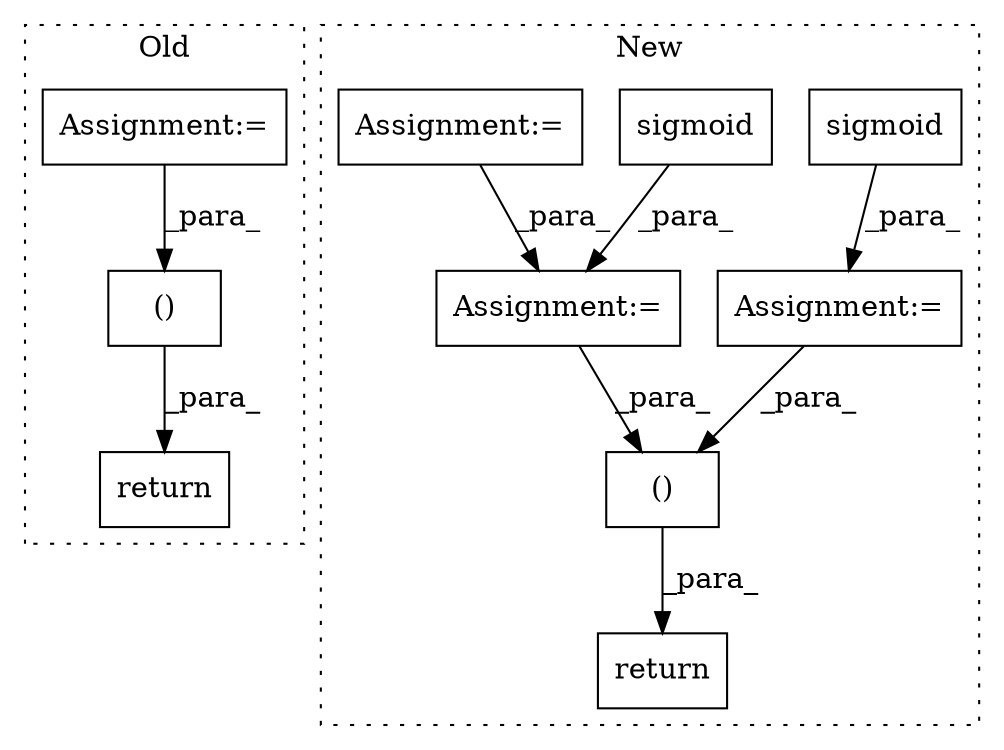 digraph G {
subgraph cluster0 {
1 [label="()" a="106" s="1209" l="50" shape="box"];
4 [label="return" a="41" s="1197" l="12" shape="box"];
9 [label="Assignment:=" a="7" s="1067" l="1" shape="box"];
label = "Old";
style="dotted";
}
subgraph cluster1 {
2 [label="sigmoid" a="32" s="1555,1581" l="8,1" shape="box"];
3 [label="()" a="106" s="1851" l="15" shape="box"];
5 [label="return" a="41" s="1839" l="12" shape="box"];
6 [label="Assignment:=" a="7" s="1534" l="1" shape="box"];
7 [label="sigmoid" a="32" s="1500,1526" l="8,1" shape="box"];
8 [label="Assignment:=" a="7" s="1741" l="1" shape="box"];
10 [label="Assignment:=" a="7" s="1589" l="1" shape="box"];
label = "New";
style="dotted";
}
1 -> 4 [label="_para_"];
2 -> 6 [label="_para_"];
3 -> 5 [label="_para_"];
6 -> 3 [label="_para_"];
7 -> 8 [label="_para_"];
8 -> 3 [label="_para_"];
9 -> 1 [label="_para_"];
10 -> 8 [label="_para_"];
}